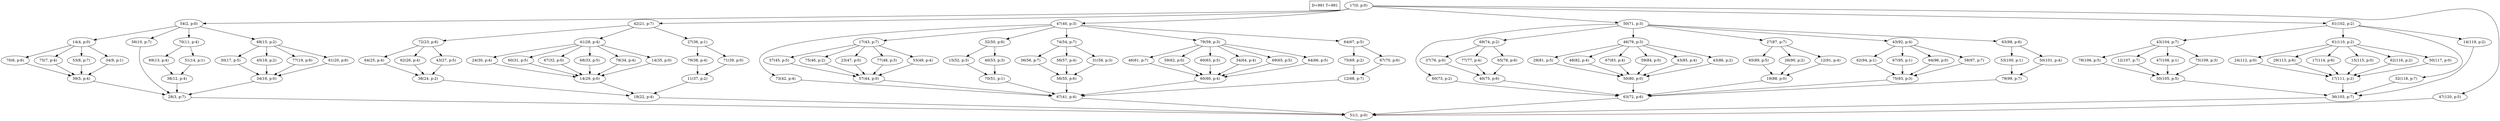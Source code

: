 digraph Task {
i [shape=box, label="D=991 T=991"]; 
0 [label="17(0, p:0)"];
1 [label="51(1, p:0)"];
2 [label="54(2, p:0)"];
3 [label="28(3, p:7)"];
4 [label="14(4, p:0)"];
5 [label="39(5, p:4)"];
6 [label="70(6, p:6)"];
7 [label="75(7, p:4)"];
8 [label="53(8, p:7)"];
9 [label="34(9, p:1)"];
10 [label="56(10, p:7)"];
11 [label="70(11, p:4)"];
12 [label="38(12, p:4)"];
13 [label="69(13, p:4)"];
14 [label="51(14, p:1)"];
15 [label="68(15, p:2)"];
16 [label="34(16, p:0)"];
17 [label="30(17, p:5)"];
18 [label="45(18, p:2)"];
19 [label="77(19, p:6)"];
20 [label="61(20, p:6)"];
21 [label="42(21, p:7)"];
22 [label="18(22, p:4)"];
23 [label="72(23, p:6)"];
24 [label="38(24, p:2)"];
25 [label="64(25, p:4)"];
26 [label="62(26, p:4)"];
27 [label="43(27, p:5)"];
28 [label="41(28, p:4)"];
29 [label="14(29, p:0)"];
30 [label="24(30, p:4)"];
31 [label="60(31, p:5)"];
32 [label="67(32, p:0)"];
33 [label="68(33, p:5)"];
34 [label="78(34, p:4)"];
35 [label="14(35, p:0)"];
36 [label="27(36, p:1)"];
37 [label="11(37, p:2)"];
38 [label="79(38, p:4)"];
39 [label="71(39, p:0)"];
40 [label="47(40, p:3)"];
41 [label="67(41, p:4)"];
42 [label="73(42, p:4)"];
43 [label="17(43, p:7)"];
44 [label="57(44, p:0)"];
45 [label="57(45, p:5)"];
46 [label="75(46, p:2)"];
47 [label="23(47, p:0)"];
48 [label="77(48, p:3)"];
49 [label="53(49, p:4)"];
50 [label="32(50, p:6)"];
51 [label="70(51, p:1)"];
52 [label="15(52, p:3)"];
53 [label="40(53, p:3)"];
54 [label="74(54, p:7)"];
55 [label="56(55, p:6)"];
56 [label="36(56, p:7)"];
57 [label="56(57, p:4)"];
58 [label="31(58, p:3)"];
59 [label="79(59, p:3)"];
60 [label="60(60, p:4)"];
61 [label="46(61, p:7)"];
62 [label="59(62, p:0)"];
63 [label="60(63, p:5)"];
64 [label="34(64, p:4)"];
65 [label="69(65, p:5)"];
66 [label="64(66, p:5)"];
67 [label="64(67, p:5)"];
68 [label="12(68, p:7)"];
69 [label="75(69, p:2)"];
70 [label="67(70, p:6)"];
71 [label="50(71, p:3)"];
72 [label="63(72, p:6)"];
73 [label="60(73, p:2)"];
74 [label="69(74, p:2)"];
75 [label="40(75, p:6)"];
76 [label="37(76, p:0)"];
77 [label="77(77, p:4)"];
78 [label="65(78, p:6)"];
79 [label="46(79, p:3)"];
80 [label="50(80, p:0)"];
81 [label="29(81, p:5)"];
82 [label="48(82, p:4)"];
83 [label="67(83, p:4)"];
84 [label="59(84, p:0)"];
85 [label="43(85, p:4)"];
86 [label="43(86, p:2)"];
87 [label="27(87, p:7)"];
88 [label="19(88, p:0)"];
89 [label="65(89, p:5)"];
90 [label="26(90, p:2)"];
91 [label="12(91, p:4)"];
92 [label="43(92, p:4)"];
93 [label="75(93, p:3)"];
94 [label="62(94, p:1)"];
95 [label="67(95, p:1)"];
96 [label="64(96, p:0)"];
97 [label="58(97, p:7)"];
98 [label="63(98, p:6)"];
99 [label="79(99, p:7)"];
100 [label="53(100, p:1)"];
101 [label="50(101, p:4)"];
102 [label="61(102, p:2)"];
103 [label="36(103, p:7)"];
104 [label="43(104, p:7)"];
105 [label="50(105, p:5)"];
106 [label="78(106, p:5)"];
107 [label="12(107, p:7)"];
108 [label="47(108, p:1)"];
109 [label="75(109, p:3)"];
110 [label="61(110, p:2)"];
111 [label="17(111, p:2)"];
112 [label="24(112, p:0)"];
113 [label="29(113, p:6)"];
114 [label="17(114, p:6)"];
115 [label="15(115, p:0)"];
116 [label="62(116, p:2)"];
117 [label="50(117, p:0)"];
118 [label="32(118, p:7)"];
119 [label="14(119, p:2)"];
120 [label="47(120, p:5)"];
0 -> 2;
0 -> 21;
0 -> 40;
0 -> 71;
0 -> 102;
0 -> 120;
2 -> 4;
2 -> 10;
2 -> 11;
2 -> 15;
3 -> 1;
4 -> 6;
4 -> 7;
4 -> 8;
4 -> 9;
5 -> 3;
6 -> 5;
7 -> 5;
8 -> 5;
9 -> 5;
10 -> 3;
11 -> 13;
11 -> 14;
12 -> 3;
13 -> 12;
14 -> 12;
15 -> 17;
15 -> 18;
15 -> 19;
15 -> 20;
16 -> 3;
17 -> 16;
18 -> 16;
19 -> 16;
20 -> 16;
21 -> 23;
21 -> 28;
21 -> 36;
22 -> 1;
23 -> 25;
23 -> 26;
23 -> 27;
24 -> 22;
25 -> 24;
26 -> 24;
27 -> 24;
28 -> 30;
28 -> 31;
28 -> 32;
28 -> 33;
28 -> 34;
28 -> 35;
29 -> 22;
30 -> 29;
31 -> 29;
32 -> 29;
33 -> 29;
34 -> 29;
35 -> 29;
36 -> 38;
36 -> 39;
37 -> 22;
38 -> 37;
39 -> 37;
40 -> 42;
40 -> 43;
40 -> 50;
40 -> 54;
40 -> 59;
40 -> 67;
41 -> 1;
42 -> 41;
43 -> 45;
43 -> 46;
43 -> 47;
43 -> 48;
43 -> 49;
44 -> 41;
45 -> 44;
46 -> 44;
47 -> 44;
48 -> 44;
49 -> 44;
50 -> 52;
50 -> 53;
51 -> 41;
52 -> 51;
53 -> 51;
54 -> 56;
54 -> 57;
54 -> 58;
55 -> 41;
56 -> 55;
57 -> 55;
58 -> 55;
59 -> 61;
59 -> 62;
59 -> 63;
59 -> 64;
59 -> 65;
59 -> 66;
60 -> 41;
61 -> 60;
62 -> 60;
63 -> 60;
64 -> 60;
65 -> 60;
66 -> 60;
67 -> 69;
67 -> 70;
68 -> 41;
69 -> 68;
70 -> 68;
71 -> 73;
71 -> 74;
71 -> 79;
71 -> 87;
71 -> 92;
71 -> 98;
72 -> 1;
73 -> 72;
74 -> 76;
74 -> 77;
74 -> 78;
75 -> 72;
76 -> 75;
77 -> 75;
78 -> 75;
79 -> 81;
79 -> 82;
79 -> 83;
79 -> 84;
79 -> 85;
79 -> 86;
80 -> 72;
81 -> 80;
82 -> 80;
83 -> 80;
84 -> 80;
85 -> 80;
86 -> 80;
87 -> 89;
87 -> 90;
87 -> 91;
88 -> 72;
89 -> 88;
90 -> 88;
91 -> 88;
92 -> 94;
92 -> 95;
92 -> 96;
92 -> 97;
93 -> 72;
94 -> 93;
95 -> 93;
96 -> 93;
97 -> 93;
98 -> 100;
98 -> 101;
99 -> 72;
100 -> 99;
101 -> 99;
102 -> 104;
102 -> 110;
102 -> 118;
102 -> 119;
103 -> 1;
104 -> 106;
104 -> 107;
104 -> 108;
104 -> 109;
105 -> 103;
106 -> 105;
107 -> 105;
108 -> 105;
109 -> 105;
110 -> 112;
110 -> 113;
110 -> 114;
110 -> 115;
110 -> 116;
110 -> 117;
111 -> 103;
112 -> 111;
113 -> 111;
114 -> 111;
115 -> 111;
116 -> 111;
117 -> 111;
118 -> 103;
119 -> 103;
120 -> 1;
}